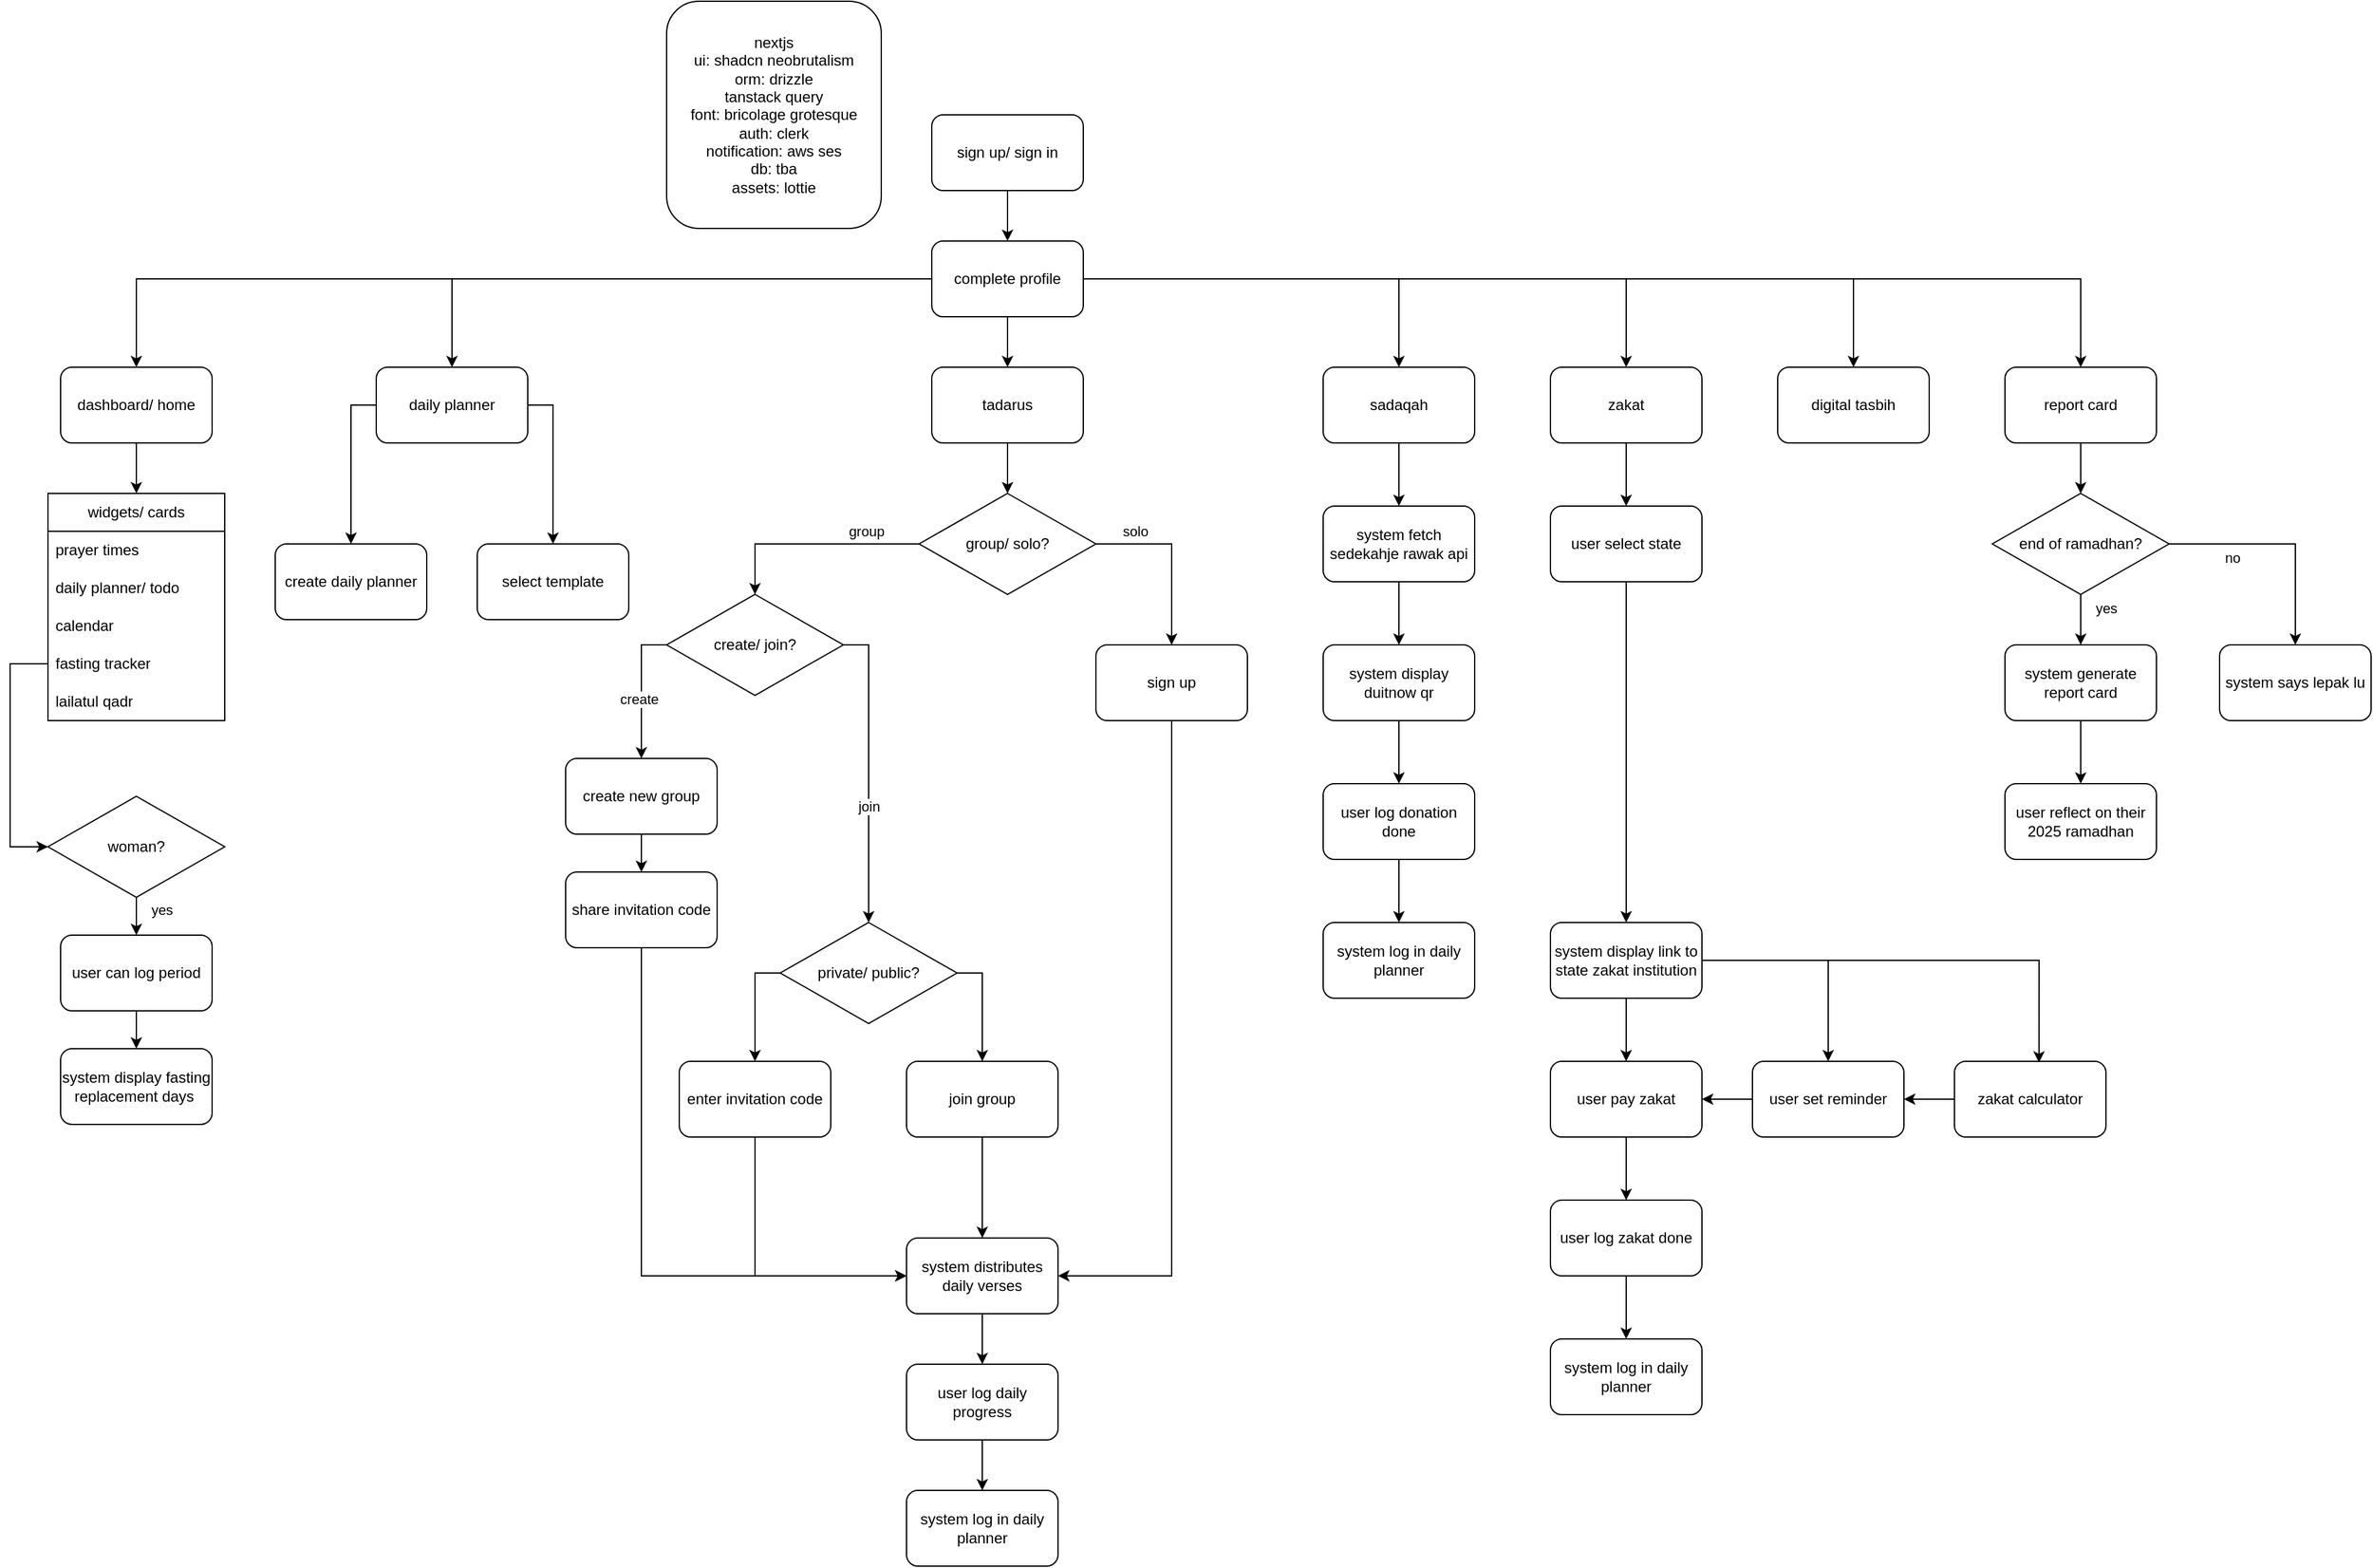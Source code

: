 <mxfile version="24.7.17">
  <diagram id="C5RBs43oDa-KdzZeNtuy" name="Page-1">
    <mxGraphModel dx="2087" dy="1275" grid="1" gridSize="10" guides="1" tooltips="1" connect="1" arrows="1" fold="1" page="0" pageScale="1" pageWidth="827" pageHeight="1169" math="0" shadow="0">
      <root>
        <mxCell id="WIyWlLk6GJQsqaUBKTNV-0" />
        <mxCell id="WIyWlLk6GJQsqaUBKTNV-1" parent="WIyWlLk6GJQsqaUBKTNV-0" />
        <mxCell id="CRsF88WKp_3KR7oHD52K-22" style="edgeStyle=orthogonalEdgeStyle;rounded=0;orthogonalLoop=1;jettySize=auto;html=1;exitX=0.5;exitY=1;exitDx=0;exitDy=0;entryX=0.5;entryY=0;entryDx=0;entryDy=0;" parent="WIyWlLk6GJQsqaUBKTNV-1" source="CRsF88WKp_3KR7oHD52K-1" target="CRsF88WKp_3KR7oHD52K-21" edge="1">
          <mxGeometry relative="1" as="geometry" />
        </mxCell>
        <mxCell id="CRsF88WKp_3KR7oHD52K-1" value="sign up/ sign in" style="rounded=1;whiteSpace=wrap;html=1;" parent="WIyWlLk6GJQsqaUBKTNV-1" vertex="1">
          <mxGeometry x="360" y="-280" width="120" height="60" as="geometry" />
        </mxCell>
        <mxCell id="CRsF88WKp_3KR7oHD52K-7" style="edgeStyle=orthogonalEdgeStyle;rounded=0;orthogonalLoop=1;jettySize=auto;html=1;exitX=0;exitY=0.5;exitDx=0;exitDy=0;entryX=0.5;entryY=0;entryDx=0;entryDy=0;" parent="WIyWlLk6GJQsqaUBKTNV-1" source="CRsF88WKp_3KR7oHD52K-3" target="CRsF88WKp_3KR7oHD52K-12" edge="1">
          <mxGeometry relative="1" as="geometry">
            <mxPoint x="300" y="140" as="targetPoint" />
          </mxGeometry>
        </mxCell>
        <mxCell id="CRsF88WKp_3KR7oHD52K-8" value="group" style="edgeLabel;html=1;align=center;verticalAlign=middle;resizable=0;points=[];" parent="CRsF88WKp_3KR7oHD52K-7" vertex="1" connectable="0">
          <mxGeometry x="-0.38" relative="1" as="geometry">
            <mxPoint x="10" y="-10" as="offset" />
          </mxGeometry>
        </mxCell>
        <mxCell id="CRsF88WKp_3KR7oHD52K-9" style="edgeStyle=orthogonalEdgeStyle;rounded=0;orthogonalLoop=1;jettySize=auto;html=1;exitX=1;exitY=0.5;exitDx=0;exitDy=0;entryX=0.5;entryY=0;entryDx=0;entryDy=0;" parent="WIyWlLk6GJQsqaUBKTNV-1" source="CRsF88WKp_3KR7oHD52K-3" target="CRsF88WKp_3KR7oHD52K-5" edge="1">
          <mxGeometry relative="1" as="geometry" />
        </mxCell>
        <mxCell id="CRsF88WKp_3KR7oHD52K-10" value="solo" style="edgeLabel;html=1;align=center;verticalAlign=middle;resizable=0;points=[];" parent="CRsF88WKp_3KR7oHD52K-9" vertex="1" connectable="0">
          <mxGeometry x="-0.697" y="-2" relative="1" as="geometry">
            <mxPoint x="10" y="-12" as="offset" />
          </mxGeometry>
        </mxCell>
        <mxCell id="CRsF88WKp_3KR7oHD52K-3" value="group/ solo?" style="rhombus;whiteSpace=wrap;html=1;" parent="WIyWlLk6GJQsqaUBKTNV-1" vertex="1">
          <mxGeometry x="350" y="20" width="140" height="80" as="geometry" />
        </mxCell>
        <mxCell id="CRsF88WKp_3KR7oHD52K-34" style="edgeStyle=orthogonalEdgeStyle;rounded=0;orthogonalLoop=1;jettySize=auto;html=1;exitX=0.5;exitY=1;exitDx=0;exitDy=0;entryX=1;entryY=0.5;entryDx=0;entryDy=0;" parent="WIyWlLk6GJQsqaUBKTNV-1" source="CRsF88WKp_3KR7oHD52K-5" target="CRsF88WKp_3KR7oHD52K-30" edge="1">
          <mxGeometry relative="1" as="geometry" />
        </mxCell>
        <mxCell id="CRsF88WKp_3KR7oHD52K-5" value="sign up" style="rounded=1;whiteSpace=wrap;html=1;" parent="WIyWlLk6GJQsqaUBKTNV-1" vertex="1">
          <mxGeometry x="490" y="140" width="120" height="60" as="geometry" />
        </mxCell>
        <mxCell id="CRsF88WKp_3KR7oHD52K-15" style="edgeStyle=orthogonalEdgeStyle;rounded=0;orthogonalLoop=1;jettySize=auto;html=1;exitX=0;exitY=0.5;exitDx=0;exitDy=0;entryX=0.5;entryY=0;entryDx=0;entryDy=0;" parent="WIyWlLk6GJQsqaUBKTNV-1" source="CRsF88WKp_3KR7oHD52K-12" target="CRsF88WKp_3KR7oHD52K-13" edge="1">
          <mxGeometry relative="1" as="geometry" />
        </mxCell>
        <mxCell id="CRsF88WKp_3KR7oHD52K-17" value="create" style="edgeLabel;html=1;align=center;verticalAlign=middle;resizable=0;points=[];" parent="CRsF88WKp_3KR7oHD52K-15" vertex="1" connectable="0">
          <mxGeometry x="0.145" y="-2" relative="1" as="geometry">
            <mxPoint as="offset" />
          </mxGeometry>
        </mxCell>
        <mxCell id="CRsF88WKp_3KR7oHD52K-16" style="edgeStyle=orthogonalEdgeStyle;rounded=0;orthogonalLoop=1;jettySize=auto;html=1;exitX=1;exitY=0.5;exitDx=0;exitDy=0;entryX=0.5;entryY=0;entryDx=0;entryDy=0;" parent="WIyWlLk6GJQsqaUBKTNV-1" source="CRsF88WKp_3KR7oHD52K-12" target="CRsF88WKp_3KR7oHD52K-19" edge="1">
          <mxGeometry relative="1" as="geometry">
            <mxPoint x="310" y="230" as="targetPoint" />
          </mxGeometry>
        </mxCell>
        <mxCell id="CRsF88WKp_3KR7oHD52K-18" value="join" style="edgeLabel;html=1;align=center;verticalAlign=middle;resizable=0;points=[];" parent="CRsF88WKp_3KR7oHD52K-16" vertex="1" connectable="0">
          <mxGeometry x="0.2" relative="1" as="geometry">
            <mxPoint y="4" as="offset" />
          </mxGeometry>
        </mxCell>
        <mxCell id="CRsF88WKp_3KR7oHD52K-12" value="create/ join?" style="rhombus;whiteSpace=wrap;html=1;" parent="WIyWlLk6GJQsqaUBKTNV-1" vertex="1">
          <mxGeometry x="150" y="100" width="140" height="80" as="geometry" />
        </mxCell>
        <mxCell id="CRsF88WKp_3KR7oHD52K-29" style="edgeStyle=orthogonalEdgeStyle;rounded=0;orthogonalLoop=1;jettySize=auto;html=1;exitX=0.5;exitY=1;exitDx=0;exitDy=0;entryX=0.5;entryY=0;entryDx=0;entryDy=0;" parent="WIyWlLk6GJQsqaUBKTNV-1" source="CRsF88WKp_3KR7oHD52K-13" target="CRsF88WKp_3KR7oHD52K-28" edge="1">
          <mxGeometry relative="1" as="geometry" />
        </mxCell>
        <mxCell id="CRsF88WKp_3KR7oHD52K-13" value="create new group" style="rounded=1;whiteSpace=wrap;html=1;" parent="WIyWlLk6GJQsqaUBKTNV-1" vertex="1">
          <mxGeometry x="70" y="230" width="120" height="60" as="geometry" />
        </mxCell>
        <mxCell id="CRsF88WKp_3KR7oHD52K-26" style="edgeStyle=orthogonalEdgeStyle;rounded=0;orthogonalLoop=1;jettySize=auto;html=1;exitX=0;exitY=0.5;exitDx=0;exitDy=0;entryX=0.5;entryY=0;entryDx=0;entryDy=0;" parent="WIyWlLk6GJQsqaUBKTNV-1" source="CRsF88WKp_3KR7oHD52K-19" target="CRsF88WKp_3KR7oHD52K-24" edge="1">
          <mxGeometry relative="1" as="geometry" />
        </mxCell>
        <mxCell id="CRsF88WKp_3KR7oHD52K-27" style="edgeStyle=orthogonalEdgeStyle;rounded=0;orthogonalLoop=1;jettySize=auto;html=1;exitX=1;exitY=0.5;exitDx=0;exitDy=0;entryX=0.5;entryY=0;entryDx=0;entryDy=0;" parent="WIyWlLk6GJQsqaUBKTNV-1" source="CRsF88WKp_3KR7oHD52K-19" target="CRsF88WKp_3KR7oHD52K-25" edge="1">
          <mxGeometry relative="1" as="geometry" />
        </mxCell>
        <mxCell id="CRsF88WKp_3KR7oHD52K-19" value="private/ public?" style="rhombus;whiteSpace=wrap;html=1;" parent="WIyWlLk6GJQsqaUBKTNV-1" vertex="1">
          <mxGeometry x="240" y="360" width="140" height="80" as="geometry" />
        </mxCell>
        <mxCell id="CRsF88WKp_3KR7oHD52K-38" style="edgeStyle=orthogonalEdgeStyle;rounded=0;orthogonalLoop=1;jettySize=auto;html=1;exitX=0.5;exitY=1;exitDx=0;exitDy=0;entryX=0.5;entryY=0;entryDx=0;entryDy=0;" parent="WIyWlLk6GJQsqaUBKTNV-1" source="CRsF88WKp_3KR7oHD52K-21" target="CRsF88WKp_3KR7oHD52K-37" edge="1">
          <mxGeometry relative="1" as="geometry" />
        </mxCell>
        <mxCell id="CRsF88WKp_3KR7oHD52K-41" style="edgeStyle=orthogonalEdgeStyle;rounded=0;orthogonalLoop=1;jettySize=auto;html=1;exitX=1;exitY=0.5;exitDx=0;exitDy=0;entryX=0.5;entryY=0;entryDx=0;entryDy=0;" parent="WIyWlLk6GJQsqaUBKTNV-1" source="CRsF88WKp_3KR7oHD52K-21" target="CRsF88WKp_3KR7oHD52K-40" edge="1">
          <mxGeometry relative="1" as="geometry" />
        </mxCell>
        <mxCell id="CRsF88WKp_3KR7oHD52K-49" style="edgeStyle=orthogonalEdgeStyle;rounded=0;orthogonalLoop=1;jettySize=auto;html=1;exitX=1;exitY=0.5;exitDx=0;exitDy=0;entryX=0.5;entryY=0;entryDx=0;entryDy=0;" parent="WIyWlLk6GJQsqaUBKTNV-1" source="CRsF88WKp_3KR7oHD52K-21" target="CRsF88WKp_3KR7oHD52K-48" edge="1">
          <mxGeometry relative="1" as="geometry" />
        </mxCell>
        <mxCell id="CRsF88WKp_3KR7oHD52K-67" style="edgeStyle=orthogonalEdgeStyle;rounded=0;orthogonalLoop=1;jettySize=auto;html=1;exitX=0;exitY=0.5;exitDx=0;exitDy=0;entryX=0.5;entryY=0;entryDx=0;entryDy=0;" parent="WIyWlLk6GJQsqaUBKTNV-1" source="CRsF88WKp_3KR7oHD52K-21" target="CRsF88WKp_3KR7oHD52K-63" edge="1">
          <mxGeometry relative="1" as="geometry" />
        </mxCell>
        <mxCell id="n5B-QRIGVD6r0BEhnXxI-11" style="edgeStyle=orthogonalEdgeStyle;rounded=0;orthogonalLoop=1;jettySize=auto;html=1;exitX=1;exitY=0.5;exitDx=0;exitDy=0;entryX=0.5;entryY=0;entryDx=0;entryDy=0;" parent="WIyWlLk6GJQsqaUBKTNV-1" source="CRsF88WKp_3KR7oHD52K-21" target="n5B-QRIGVD6r0BEhnXxI-1" edge="1">
          <mxGeometry relative="1" as="geometry" />
        </mxCell>
        <mxCell id="tednkzromvAoGtRD-79L-1" style="edgeStyle=orthogonalEdgeStyle;rounded=0;orthogonalLoop=1;jettySize=auto;html=1;exitX=0;exitY=0.5;exitDx=0;exitDy=0;entryX=0.5;entryY=0;entryDx=0;entryDy=0;" parent="WIyWlLk6GJQsqaUBKTNV-1" source="CRsF88WKp_3KR7oHD52K-21" target="tednkzromvAoGtRD-79L-0" edge="1">
          <mxGeometry relative="1" as="geometry" />
        </mxCell>
        <mxCell id="fpczJtlzMji9YQuJyWn0-1" style="edgeStyle=orthogonalEdgeStyle;rounded=0;orthogonalLoop=1;jettySize=auto;html=1;exitX=1;exitY=0.5;exitDx=0;exitDy=0;entryX=0.5;entryY=0;entryDx=0;entryDy=0;" edge="1" parent="WIyWlLk6GJQsqaUBKTNV-1" source="CRsF88WKp_3KR7oHD52K-21" target="fpczJtlzMji9YQuJyWn0-0">
          <mxGeometry relative="1" as="geometry" />
        </mxCell>
        <mxCell id="CRsF88WKp_3KR7oHD52K-21" value="complete profile" style="rounded=1;whiteSpace=wrap;html=1;" parent="WIyWlLk6GJQsqaUBKTNV-1" vertex="1">
          <mxGeometry x="360" y="-180" width="120" height="60" as="geometry" />
        </mxCell>
        <mxCell id="CRsF88WKp_3KR7oHD52K-32" style="edgeStyle=orthogonalEdgeStyle;rounded=0;orthogonalLoop=1;jettySize=auto;html=1;exitX=0.5;exitY=1;exitDx=0;exitDy=0;entryX=0;entryY=0.5;entryDx=0;entryDy=0;" parent="WIyWlLk6GJQsqaUBKTNV-1" source="CRsF88WKp_3KR7oHD52K-24" target="CRsF88WKp_3KR7oHD52K-30" edge="1">
          <mxGeometry relative="1" as="geometry" />
        </mxCell>
        <mxCell id="CRsF88WKp_3KR7oHD52K-24" value="enter invitation code" style="rounded=1;whiteSpace=wrap;html=1;" parent="WIyWlLk6GJQsqaUBKTNV-1" vertex="1">
          <mxGeometry x="160" y="470" width="120" height="60" as="geometry" />
        </mxCell>
        <mxCell id="CRsF88WKp_3KR7oHD52K-33" style="edgeStyle=orthogonalEdgeStyle;rounded=0;orthogonalLoop=1;jettySize=auto;html=1;exitX=0.5;exitY=1;exitDx=0;exitDy=0;entryX=0.5;entryY=0;entryDx=0;entryDy=0;" parent="WIyWlLk6GJQsqaUBKTNV-1" source="CRsF88WKp_3KR7oHD52K-25" target="CRsF88WKp_3KR7oHD52K-30" edge="1">
          <mxGeometry relative="1" as="geometry" />
        </mxCell>
        <mxCell id="CRsF88WKp_3KR7oHD52K-25" value="join group" style="rounded=1;whiteSpace=wrap;html=1;" parent="WIyWlLk6GJQsqaUBKTNV-1" vertex="1">
          <mxGeometry x="340" y="470" width="120" height="60" as="geometry" />
        </mxCell>
        <mxCell id="CRsF88WKp_3KR7oHD52K-31" style="edgeStyle=orthogonalEdgeStyle;rounded=0;orthogonalLoop=1;jettySize=auto;html=1;exitX=0.5;exitY=1;exitDx=0;exitDy=0;entryX=0;entryY=0.5;entryDx=0;entryDy=0;" parent="WIyWlLk6GJQsqaUBKTNV-1" source="CRsF88WKp_3KR7oHD52K-28" target="CRsF88WKp_3KR7oHD52K-30" edge="1">
          <mxGeometry relative="1" as="geometry" />
        </mxCell>
        <mxCell id="CRsF88WKp_3KR7oHD52K-28" value="share invitation code" style="rounded=1;whiteSpace=wrap;html=1;" parent="WIyWlLk6GJQsqaUBKTNV-1" vertex="1">
          <mxGeometry x="70" y="320" width="120" height="60" as="geometry" />
        </mxCell>
        <mxCell id="CRsF88WKp_3KR7oHD52K-36" style="edgeStyle=orthogonalEdgeStyle;rounded=0;orthogonalLoop=1;jettySize=auto;html=1;exitX=0.5;exitY=1;exitDx=0;exitDy=0;entryX=0.5;entryY=0;entryDx=0;entryDy=0;" parent="WIyWlLk6GJQsqaUBKTNV-1" source="CRsF88WKp_3KR7oHD52K-30" target="CRsF88WKp_3KR7oHD52K-35" edge="1">
          <mxGeometry relative="1" as="geometry" />
        </mxCell>
        <mxCell id="CRsF88WKp_3KR7oHD52K-30" value="system distributes daily verses" style="rounded=1;whiteSpace=wrap;html=1;" parent="WIyWlLk6GJQsqaUBKTNV-1" vertex="1">
          <mxGeometry x="340" y="610" width="120" height="60" as="geometry" />
        </mxCell>
        <mxCell id="CRsF88WKp_3KR7oHD52K-66" style="edgeStyle=orthogonalEdgeStyle;rounded=0;orthogonalLoop=1;jettySize=auto;html=1;exitX=0.5;exitY=1;exitDx=0;exitDy=0;entryX=0.5;entryY=0;entryDx=0;entryDy=0;" parent="WIyWlLk6GJQsqaUBKTNV-1" source="CRsF88WKp_3KR7oHD52K-35" target="CRsF88WKp_3KR7oHD52K-65" edge="1">
          <mxGeometry relative="1" as="geometry" />
        </mxCell>
        <mxCell id="CRsF88WKp_3KR7oHD52K-35" value="user log daily progress" style="rounded=1;whiteSpace=wrap;html=1;" parent="WIyWlLk6GJQsqaUBKTNV-1" vertex="1">
          <mxGeometry x="340" y="710" width="120" height="60" as="geometry" />
        </mxCell>
        <mxCell id="CRsF88WKp_3KR7oHD52K-39" style="edgeStyle=orthogonalEdgeStyle;rounded=0;orthogonalLoop=1;jettySize=auto;html=1;exitX=0.5;exitY=1;exitDx=0;exitDy=0;entryX=0.5;entryY=0;entryDx=0;entryDy=0;" parent="WIyWlLk6GJQsqaUBKTNV-1" source="CRsF88WKp_3KR7oHD52K-37" target="CRsF88WKp_3KR7oHD52K-3" edge="1">
          <mxGeometry relative="1" as="geometry" />
        </mxCell>
        <mxCell id="CRsF88WKp_3KR7oHD52K-37" value="tadarus" style="rounded=1;whiteSpace=wrap;html=1;" parent="WIyWlLk6GJQsqaUBKTNV-1" vertex="1">
          <mxGeometry x="360" y="-80" width="120" height="60" as="geometry" />
        </mxCell>
        <mxCell id="CRsF88WKp_3KR7oHD52K-43" style="edgeStyle=orthogonalEdgeStyle;rounded=0;orthogonalLoop=1;jettySize=auto;html=1;exitX=0.5;exitY=1;exitDx=0;exitDy=0;entryX=0.5;entryY=0;entryDx=0;entryDy=0;" parent="WIyWlLk6GJQsqaUBKTNV-1" source="CRsF88WKp_3KR7oHD52K-40" target="CRsF88WKp_3KR7oHD52K-42" edge="1">
          <mxGeometry relative="1" as="geometry" />
        </mxCell>
        <mxCell id="CRsF88WKp_3KR7oHD52K-40" value="sadaqah" style="rounded=1;whiteSpace=wrap;html=1;" parent="WIyWlLk6GJQsqaUBKTNV-1" vertex="1">
          <mxGeometry x="670" y="-80" width="120" height="60" as="geometry" />
        </mxCell>
        <mxCell id="CRsF88WKp_3KR7oHD52K-75" style="edgeStyle=orthogonalEdgeStyle;rounded=0;orthogonalLoop=1;jettySize=auto;html=1;exitX=0.5;exitY=1;exitDx=0;exitDy=0;entryX=0.5;entryY=0;entryDx=0;entryDy=0;" parent="WIyWlLk6GJQsqaUBKTNV-1" source="CRsF88WKp_3KR7oHD52K-42" target="CRsF88WKp_3KR7oHD52K-74" edge="1">
          <mxGeometry relative="1" as="geometry" />
        </mxCell>
        <mxCell id="CRsF88WKp_3KR7oHD52K-42" value="system fetch sedekahje rawak api" style="rounded=1;whiteSpace=wrap;html=1;" parent="WIyWlLk6GJQsqaUBKTNV-1" vertex="1">
          <mxGeometry x="670" y="30" width="120" height="60" as="geometry" />
        </mxCell>
        <mxCell id="CRsF88WKp_3KR7oHD52K-47" style="edgeStyle=orthogonalEdgeStyle;rounded=0;orthogonalLoop=1;jettySize=auto;html=1;exitX=0.5;exitY=1;exitDx=0;exitDy=0;entryX=0.5;entryY=0;entryDx=0;entryDy=0;" parent="WIyWlLk6GJQsqaUBKTNV-1" source="CRsF88WKp_3KR7oHD52K-44" target="CRsF88WKp_3KR7oHD52K-46" edge="1">
          <mxGeometry relative="1" as="geometry" />
        </mxCell>
        <mxCell id="CRsF88WKp_3KR7oHD52K-44" value="user log donation done" style="rounded=1;whiteSpace=wrap;html=1;" parent="WIyWlLk6GJQsqaUBKTNV-1" vertex="1">
          <mxGeometry x="670" y="250" width="120" height="60" as="geometry" />
        </mxCell>
        <mxCell id="CRsF88WKp_3KR7oHD52K-46" value="system log in daily planner" style="rounded=1;whiteSpace=wrap;html=1;" parent="WIyWlLk6GJQsqaUBKTNV-1" vertex="1">
          <mxGeometry x="670" y="360" width="120" height="60" as="geometry" />
        </mxCell>
        <mxCell id="CRsF88WKp_3KR7oHD52K-53" style="edgeStyle=orthogonalEdgeStyle;rounded=0;orthogonalLoop=1;jettySize=auto;html=1;exitX=0.5;exitY=1;exitDx=0;exitDy=0;entryX=0.5;entryY=0;entryDx=0;entryDy=0;" parent="WIyWlLk6GJQsqaUBKTNV-1" source="CRsF88WKp_3KR7oHD52K-48" target="CRsF88WKp_3KR7oHD52K-50" edge="1">
          <mxGeometry relative="1" as="geometry" />
        </mxCell>
        <mxCell id="CRsF88WKp_3KR7oHD52K-48" value="zakat" style="rounded=1;whiteSpace=wrap;html=1;" parent="WIyWlLk6GJQsqaUBKTNV-1" vertex="1">
          <mxGeometry x="850" y="-80" width="120" height="60" as="geometry" />
        </mxCell>
        <mxCell id="CRsF88WKp_3KR7oHD52K-54" style="edgeStyle=orthogonalEdgeStyle;rounded=0;orthogonalLoop=1;jettySize=auto;html=1;exitX=0.5;exitY=1;exitDx=0;exitDy=0;entryX=0.5;entryY=0;entryDx=0;entryDy=0;" parent="WIyWlLk6GJQsqaUBKTNV-1" source="CRsF88WKp_3KR7oHD52K-50" target="CRsF88WKp_3KR7oHD52K-51" edge="1">
          <mxGeometry relative="1" as="geometry" />
        </mxCell>
        <mxCell id="CRsF88WKp_3KR7oHD52K-50" value="user select state" style="rounded=1;whiteSpace=wrap;html=1;" parent="WIyWlLk6GJQsqaUBKTNV-1" vertex="1">
          <mxGeometry x="850" y="30" width="120" height="60" as="geometry" />
        </mxCell>
        <mxCell id="CRsF88WKp_3KR7oHD52K-55" style="edgeStyle=orthogonalEdgeStyle;rounded=0;orthogonalLoop=1;jettySize=auto;html=1;exitX=0.5;exitY=1;exitDx=0;exitDy=0;entryX=0.5;entryY=0;entryDx=0;entryDy=0;" parent="WIyWlLk6GJQsqaUBKTNV-1" source="CRsF88WKp_3KR7oHD52K-51" target="CRsF88WKp_3KR7oHD52K-52" edge="1">
          <mxGeometry relative="1" as="geometry" />
        </mxCell>
        <mxCell id="CRsF88WKp_3KR7oHD52K-57" style="edgeStyle=orthogonalEdgeStyle;rounded=0;orthogonalLoop=1;jettySize=auto;html=1;exitX=1;exitY=0.5;exitDx=0;exitDy=0;entryX=0.5;entryY=0;entryDx=0;entryDy=0;" parent="WIyWlLk6GJQsqaUBKTNV-1" source="CRsF88WKp_3KR7oHD52K-51" target="CRsF88WKp_3KR7oHD52K-56" edge="1">
          <mxGeometry relative="1" as="geometry" />
        </mxCell>
        <mxCell id="CRsF88WKp_3KR7oHD52K-51" value="system display link to state zakat institution" style="rounded=1;whiteSpace=wrap;html=1;" parent="WIyWlLk6GJQsqaUBKTNV-1" vertex="1">
          <mxGeometry x="850" y="360" width="120" height="60" as="geometry" />
        </mxCell>
        <mxCell id="CRsF88WKp_3KR7oHD52K-59" style="edgeStyle=orthogonalEdgeStyle;rounded=0;orthogonalLoop=1;jettySize=auto;html=1;exitX=0.5;exitY=1;exitDx=0;exitDy=0;entryX=0.5;entryY=0;entryDx=0;entryDy=0;" parent="WIyWlLk6GJQsqaUBKTNV-1" source="CRsF88WKp_3KR7oHD52K-52" target="CRsF88WKp_3KR7oHD52K-58" edge="1">
          <mxGeometry relative="1" as="geometry" />
        </mxCell>
        <mxCell id="CRsF88WKp_3KR7oHD52K-52" value="user pay zakat" style="rounded=1;whiteSpace=wrap;html=1;" parent="WIyWlLk6GJQsqaUBKTNV-1" vertex="1">
          <mxGeometry x="850" y="470" width="120" height="60" as="geometry" />
        </mxCell>
        <mxCell id="CRsF88WKp_3KR7oHD52K-62" style="edgeStyle=orthogonalEdgeStyle;rounded=0;orthogonalLoop=1;jettySize=auto;html=1;exitX=0;exitY=0.5;exitDx=0;exitDy=0;entryX=1;entryY=0.5;entryDx=0;entryDy=0;" parent="WIyWlLk6GJQsqaUBKTNV-1" source="CRsF88WKp_3KR7oHD52K-56" target="CRsF88WKp_3KR7oHD52K-52" edge="1">
          <mxGeometry relative="1" as="geometry" />
        </mxCell>
        <mxCell id="CRsF88WKp_3KR7oHD52K-56" value="user set reminder" style="rounded=1;whiteSpace=wrap;html=1;" parent="WIyWlLk6GJQsqaUBKTNV-1" vertex="1">
          <mxGeometry x="1010" y="470" width="120" height="60" as="geometry" />
        </mxCell>
        <mxCell id="CRsF88WKp_3KR7oHD52K-61" style="edgeStyle=orthogonalEdgeStyle;rounded=0;orthogonalLoop=1;jettySize=auto;html=1;exitX=0.5;exitY=1;exitDx=0;exitDy=0;entryX=0.5;entryY=0;entryDx=0;entryDy=0;" parent="WIyWlLk6GJQsqaUBKTNV-1" source="CRsF88WKp_3KR7oHD52K-58" target="CRsF88WKp_3KR7oHD52K-60" edge="1">
          <mxGeometry relative="1" as="geometry" />
        </mxCell>
        <mxCell id="CRsF88WKp_3KR7oHD52K-58" value="user log zakat done" style="rounded=1;whiteSpace=wrap;html=1;" parent="WIyWlLk6GJQsqaUBKTNV-1" vertex="1">
          <mxGeometry x="850" y="580" width="120" height="60" as="geometry" />
        </mxCell>
        <mxCell id="CRsF88WKp_3KR7oHD52K-60" value="system log in daily planner" style="rounded=1;whiteSpace=wrap;html=1;" parent="WIyWlLk6GJQsqaUBKTNV-1" vertex="1">
          <mxGeometry x="850" y="690" width="120" height="60" as="geometry" />
        </mxCell>
        <mxCell id="CRsF88WKp_3KR7oHD52K-70" style="edgeStyle=orthogonalEdgeStyle;rounded=0;orthogonalLoop=1;jettySize=auto;html=1;exitX=0;exitY=0.5;exitDx=0;exitDy=0;entryX=0.5;entryY=0;entryDx=0;entryDy=0;" parent="WIyWlLk6GJQsqaUBKTNV-1" source="CRsF88WKp_3KR7oHD52K-63" target="CRsF88WKp_3KR7oHD52K-69" edge="1">
          <mxGeometry relative="1" as="geometry" />
        </mxCell>
        <mxCell id="CRsF88WKp_3KR7oHD52K-73" style="edgeStyle=orthogonalEdgeStyle;rounded=0;orthogonalLoop=1;jettySize=auto;html=1;exitX=1;exitY=0.5;exitDx=0;exitDy=0;entryX=0.5;entryY=0;entryDx=0;entryDy=0;" parent="WIyWlLk6GJQsqaUBKTNV-1" source="CRsF88WKp_3KR7oHD52K-63" target="CRsF88WKp_3KR7oHD52K-68" edge="1">
          <mxGeometry relative="1" as="geometry" />
        </mxCell>
        <mxCell id="CRsF88WKp_3KR7oHD52K-63" value="daily planner" style="rounded=1;whiteSpace=wrap;html=1;" parent="WIyWlLk6GJQsqaUBKTNV-1" vertex="1">
          <mxGeometry x="-80" y="-80" width="120" height="60" as="geometry" />
        </mxCell>
        <mxCell id="CRsF88WKp_3KR7oHD52K-65" value="system log in daily planner" style="rounded=1;whiteSpace=wrap;html=1;" parent="WIyWlLk6GJQsqaUBKTNV-1" vertex="1">
          <mxGeometry x="340" y="810" width="120" height="60" as="geometry" />
        </mxCell>
        <mxCell id="CRsF88WKp_3KR7oHD52K-68" value="select template" style="rounded=1;whiteSpace=wrap;html=1;" parent="WIyWlLk6GJQsqaUBKTNV-1" vertex="1">
          <mxGeometry y="60" width="120" height="60" as="geometry" />
        </mxCell>
        <mxCell id="CRsF88WKp_3KR7oHD52K-69" value="create daily planner" style="rounded=1;whiteSpace=wrap;html=1;" parent="WIyWlLk6GJQsqaUBKTNV-1" vertex="1">
          <mxGeometry x="-160" y="60" width="120" height="60" as="geometry" />
        </mxCell>
        <mxCell id="CRsF88WKp_3KR7oHD52K-76" style="edgeStyle=orthogonalEdgeStyle;rounded=0;orthogonalLoop=1;jettySize=auto;html=1;exitX=0.5;exitY=1;exitDx=0;exitDy=0;entryX=0.5;entryY=0;entryDx=0;entryDy=0;" parent="WIyWlLk6GJQsqaUBKTNV-1" source="CRsF88WKp_3KR7oHD52K-74" target="CRsF88WKp_3KR7oHD52K-44" edge="1">
          <mxGeometry relative="1" as="geometry" />
        </mxCell>
        <mxCell id="CRsF88WKp_3KR7oHD52K-74" value="system display duitnow qr" style="rounded=1;whiteSpace=wrap;html=1;" parent="WIyWlLk6GJQsqaUBKTNV-1" vertex="1">
          <mxGeometry x="670" y="140" width="120" height="60" as="geometry" />
        </mxCell>
        <mxCell id="n5B-QRIGVD6r0BEhnXxI-0" style="edgeStyle=orthogonalEdgeStyle;rounded=0;orthogonalLoop=1;jettySize=auto;html=1;exitX=0.5;exitY=1;exitDx=0;exitDy=0;entryX=0.5;entryY=0;entryDx=0;entryDy=0;" parent="WIyWlLk6GJQsqaUBKTNV-1" source="n5B-QRIGVD6r0BEhnXxI-1" target="n5B-QRIGVD6r0BEhnXxI-6" edge="1">
          <mxGeometry relative="1" as="geometry" />
        </mxCell>
        <mxCell id="n5B-QRIGVD6r0BEhnXxI-1" value="report card" style="rounded=1;whiteSpace=wrap;html=1;" parent="WIyWlLk6GJQsqaUBKTNV-1" vertex="1">
          <mxGeometry x="1210" y="-80" width="120" height="60" as="geometry" />
        </mxCell>
        <mxCell id="n5B-QRIGVD6r0BEhnXxI-2" style="edgeStyle=orthogonalEdgeStyle;rounded=0;orthogonalLoop=1;jettySize=auto;html=1;exitX=0.5;exitY=1;exitDx=0;exitDy=0;entryX=0.5;entryY=0;entryDx=0;entryDy=0;" parent="WIyWlLk6GJQsqaUBKTNV-1" source="n5B-QRIGVD6r0BEhnXxI-6" target="n5B-QRIGVD6r0BEhnXxI-8" edge="1">
          <mxGeometry relative="1" as="geometry" />
        </mxCell>
        <mxCell id="n5B-QRIGVD6r0BEhnXxI-3" value="yes" style="edgeLabel;html=1;align=center;verticalAlign=middle;resizable=0;points=[];" parent="n5B-QRIGVD6r0BEhnXxI-2" vertex="1" connectable="0">
          <mxGeometry x="-0.025" y="-1" relative="1" as="geometry">
            <mxPoint x="21" y="-9" as="offset" />
          </mxGeometry>
        </mxCell>
        <mxCell id="n5B-QRIGVD6r0BEhnXxI-4" value="no" style="edgeLabel;html=1;align=center;verticalAlign=middle;resizable=0;points=[];" parent="n5B-QRIGVD6r0BEhnXxI-2" vertex="1" connectable="0">
          <mxGeometry x="-0.025" y="-1" relative="1" as="geometry">
            <mxPoint x="121" y="-49" as="offset" />
          </mxGeometry>
        </mxCell>
        <mxCell id="n5B-QRIGVD6r0BEhnXxI-5" style="edgeStyle=orthogonalEdgeStyle;rounded=0;orthogonalLoop=1;jettySize=auto;html=1;exitX=1;exitY=0.5;exitDx=0;exitDy=0;entryX=0.5;entryY=0;entryDx=0;entryDy=0;" parent="WIyWlLk6GJQsqaUBKTNV-1" source="n5B-QRIGVD6r0BEhnXxI-6" target="n5B-QRIGVD6r0BEhnXxI-9" edge="1">
          <mxGeometry relative="1" as="geometry" />
        </mxCell>
        <mxCell id="n5B-QRIGVD6r0BEhnXxI-6" value="end of ramadhan?" style="rhombus;whiteSpace=wrap;html=1;" parent="WIyWlLk6GJQsqaUBKTNV-1" vertex="1">
          <mxGeometry x="1200" y="20" width="140" height="80" as="geometry" />
        </mxCell>
        <mxCell id="n5B-QRIGVD6r0BEhnXxI-7" style="edgeStyle=orthogonalEdgeStyle;rounded=0;orthogonalLoop=1;jettySize=auto;html=1;exitX=0.5;exitY=1;exitDx=0;exitDy=0;entryX=0.5;entryY=0;entryDx=0;entryDy=0;" parent="WIyWlLk6GJQsqaUBKTNV-1" source="n5B-QRIGVD6r0BEhnXxI-8" target="n5B-QRIGVD6r0BEhnXxI-10" edge="1">
          <mxGeometry relative="1" as="geometry" />
        </mxCell>
        <mxCell id="n5B-QRIGVD6r0BEhnXxI-8" value="system generate report card" style="rounded=1;whiteSpace=wrap;html=1;" parent="WIyWlLk6GJQsqaUBKTNV-1" vertex="1">
          <mxGeometry x="1210" y="140" width="120" height="60" as="geometry" />
        </mxCell>
        <mxCell id="n5B-QRIGVD6r0BEhnXxI-9" value="system says lepak lu" style="rounded=1;whiteSpace=wrap;html=1;" parent="WIyWlLk6GJQsqaUBKTNV-1" vertex="1">
          <mxGeometry x="1380" y="140" width="120" height="60" as="geometry" />
        </mxCell>
        <mxCell id="n5B-QRIGVD6r0BEhnXxI-10" value="user reflect on their 2025 ramadhan" style="rounded=1;whiteSpace=wrap;html=1;" parent="WIyWlLk6GJQsqaUBKTNV-1" vertex="1">
          <mxGeometry x="1210" y="250" width="120" height="60" as="geometry" />
        </mxCell>
        <mxCell id="tednkzromvAoGtRD-79L-6" style="edgeStyle=orthogonalEdgeStyle;rounded=0;orthogonalLoop=1;jettySize=auto;html=1;exitX=0.5;exitY=1;exitDx=0;exitDy=0;entryX=0.5;entryY=0;entryDx=0;entryDy=0;" parent="WIyWlLk6GJQsqaUBKTNV-1" source="tednkzromvAoGtRD-79L-0" target="tednkzromvAoGtRD-79L-2" edge="1">
          <mxGeometry relative="1" as="geometry" />
        </mxCell>
        <mxCell id="tednkzromvAoGtRD-79L-0" value="dashboard/ home" style="rounded=1;whiteSpace=wrap;html=1;" parent="WIyWlLk6GJQsqaUBKTNV-1" vertex="1">
          <mxGeometry x="-330" y="-80" width="120" height="60" as="geometry" />
        </mxCell>
        <mxCell id="tednkzromvAoGtRD-79L-2" value="widgets/ cards" style="swimlane;fontStyle=0;childLayout=stackLayout;horizontal=1;startSize=30;horizontalStack=0;resizeParent=1;resizeParentMax=0;resizeLast=0;collapsible=1;marginBottom=0;whiteSpace=wrap;html=1;" parent="WIyWlLk6GJQsqaUBKTNV-1" vertex="1">
          <mxGeometry x="-340" y="20" width="140" height="180" as="geometry" />
        </mxCell>
        <mxCell id="tednkzromvAoGtRD-79L-3" value="prayer times" style="text;strokeColor=none;fillColor=none;align=left;verticalAlign=middle;spacingLeft=4;spacingRight=4;overflow=hidden;points=[[0,0.5],[1,0.5]];portConstraint=eastwest;rotatable=0;whiteSpace=wrap;html=1;" parent="tednkzromvAoGtRD-79L-2" vertex="1">
          <mxGeometry y="30" width="140" height="30" as="geometry" />
        </mxCell>
        <mxCell id="tednkzromvAoGtRD-79L-4" value="daily planner/ todo" style="text;strokeColor=none;fillColor=none;align=left;verticalAlign=middle;spacingLeft=4;spacingRight=4;overflow=hidden;points=[[0,0.5],[1,0.5]];portConstraint=eastwest;rotatable=0;whiteSpace=wrap;html=1;" parent="tednkzromvAoGtRD-79L-2" vertex="1">
          <mxGeometry y="60" width="140" height="30" as="geometry" />
        </mxCell>
        <mxCell id="tednkzromvAoGtRD-79L-5" value="calendar" style="text;strokeColor=none;fillColor=none;align=left;verticalAlign=middle;spacingLeft=4;spacingRight=4;overflow=hidden;points=[[0,0.5],[1,0.5]];portConstraint=eastwest;rotatable=0;whiteSpace=wrap;html=1;" parent="tednkzromvAoGtRD-79L-2" vertex="1">
          <mxGeometry y="90" width="140" height="30" as="geometry" />
        </mxCell>
        <mxCell id="tednkzromvAoGtRD-79L-7" value="fasting tracker" style="text;strokeColor=none;fillColor=none;align=left;verticalAlign=middle;spacingLeft=4;spacingRight=4;overflow=hidden;points=[[0,0.5],[1,0.5]];portConstraint=eastwest;rotatable=0;whiteSpace=wrap;html=1;" parent="tednkzromvAoGtRD-79L-2" vertex="1">
          <mxGeometry y="120" width="140" height="30" as="geometry" />
        </mxCell>
        <mxCell id="Kbq1lxqP6S_QBtLuH3CV-0" value="lailatul qadr" style="text;strokeColor=none;fillColor=none;align=left;verticalAlign=middle;spacingLeft=4;spacingRight=4;overflow=hidden;points=[[0,0.5],[1,0.5]];portConstraint=eastwest;rotatable=0;whiteSpace=wrap;html=1;" parent="tednkzromvAoGtRD-79L-2" vertex="1">
          <mxGeometry y="150" width="140" height="30" as="geometry" />
        </mxCell>
        <mxCell id="tednkzromvAoGtRD-79L-12" style="edgeStyle=orthogonalEdgeStyle;rounded=0;orthogonalLoop=1;jettySize=auto;html=1;exitX=0.5;exitY=1;exitDx=0;exitDy=0;entryX=0.5;entryY=0;entryDx=0;entryDy=0;" parent="WIyWlLk6GJQsqaUBKTNV-1" source="tednkzromvAoGtRD-79L-8" target="tednkzromvAoGtRD-79L-11" edge="1">
          <mxGeometry relative="1" as="geometry" />
        </mxCell>
        <mxCell id="tednkzromvAoGtRD-79L-15" value="yes" style="edgeLabel;html=1;align=center;verticalAlign=middle;resizable=0;points=[];" parent="tednkzromvAoGtRD-79L-12" vertex="1" connectable="0">
          <mxGeometry x="-0.128" relative="1" as="geometry">
            <mxPoint x="20" y="-3" as="offset" />
          </mxGeometry>
        </mxCell>
        <mxCell id="tednkzromvAoGtRD-79L-8" value="woman?" style="rhombus;whiteSpace=wrap;html=1;" parent="WIyWlLk6GJQsqaUBKTNV-1" vertex="1">
          <mxGeometry x="-340" y="260" width="140" height="80" as="geometry" />
        </mxCell>
        <mxCell id="tednkzromvAoGtRD-79L-14" style="edgeStyle=orthogonalEdgeStyle;rounded=0;orthogonalLoop=1;jettySize=auto;html=1;exitX=0.5;exitY=1;exitDx=0;exitDy=0;entryX=0.5;entryY=0;entryDx=0;entryDy=0;" parent="WIyWlLk6GJQsqaUBKTNV-1" source="tednkzromvAoGtRD-79L-11" target="tednkzromvAoGtRD-79L-13" edge="1">
          <mxGeometry relative="1" as="geometry" />
        </mxCell>
        <mxCell id="tednkzromvAoGtRD-79L-11" value="user can log period" style="rounded=1;whiteSpace=wrap;html=1;" parent="WIyWlLk6GJQsqaUBKTNV-1" vertex="1">
          <mxGeometry x="-330" y="370" width="120" height="60" as="geometry" />
        </mxCell>
        <mxCell id="tednkzromvAoGtRD-79L-13" value="system display fasting replacement days&amp;nbsp;" style="rounded=1;whiteSpace=wrap;html=1;" parent="WIyWlLk6GJQsqaUBKTNV-1" vertex="1">
          <mxGeometry x="-330" y="460" width="120" height="60" as="geometry" />
        </mxCell>
        <mxCell id="tednkzromvAoGtRD-79L-17" value="nextjs&lt;div&gt;ui: shadcn neobrutalism&lt;br&gt;&lt;div&gt;orm: drizzle&lt;/div&gt;&lt;div&gt;tanstack query&lt;/div&gt;&lt;div&gt;font: bricolage grotesque&lt;/div&gt;&lt;div&gt;auth: clerk&lt;/div&gt;&lt;div&gt;notification: aws ses&lt;/div&gt;&lt;div&gt;db: tba&lt;/div&gt;&lt;div&gt;assets: lottie&lt;/div&gt;&lt;/div&gt;" style="rounded=1;whiteSpace=wrap;html=1;" parent="WIyWlLk6GJQsqaUBKTNV-1" vertex="1">
          <mxGeometry x="150" y="-370" width="170" height="180" as="geometry" />
        </mxCell>
        <mxCell id="4S38YXzbnO1wxV-RA2Jo-3" style="edgeStyle=orthogonalEdgeStyle;rounded=0;orthogonalLoop=1;jettySize=auto;html=1;exitX=0;exitY=0.5;exitDx=0;exitDy=0;entryX=1;entryY=0.5;entryDx=0;entryDy=0;" parent="WIyWlLk6GJQsqaUBKTNV-1" source="4S38YXzbnO1wxV-RA2Jo-0" target="CRsF88WKp_3KR7oHD52K-56" edge="1">
          <mxGeometry relative="1" as="geometry" />
        </mxCell>
        <mxCell id="4S38YXzbnO1wxV-RA2Jo-0" value="zakat calculator" style="rounded=1;whiteSpace=wrap;html=1;" parent="WIyWlLk6GJQsqaUBKTNV-1" vertex="1">
          <mxGeometry x="1170" y="470" width="120" height="60" as="geometry" />
        </mxCell>
        <mxCell id="4S38YXzbnO1wxV-RA2Jo-2" style="edgeStyle=orthogonalEdgeStyle;rounded=0;orthogonalLoop=1;jettySize=auto;html=1;exitX=1;exitY=0.5;exitDx=0;exitDy=0;entryX=0.558;entryY=0.017;entryDx=0;entryDy=0;entryPerimeter=0;" parent="WIyWlLk6GJQsqaUBKTNV-1" source="CRsF88WKp_3KR7oHD52K-51" target="4S38YXzbnO1wxV-RA2Jo-0" edge="1">
          <mxGeometry relative="1" as="geometry" />
        </mxCell>
        <mxCell id="Kbq1lxqP6S_QBtLuH3CV-1" style="edgeStyle=orthogonalEdgeStyle;rounded=0;orthogonalLoop=1;jettySize=auto;html=1;exitX=0;exitY=0.5;exitDx=0;exitDy=0;entryX=0;entryY=0.5;entryDx=0;entryDy=0;" parent="WIyWlLk6GJQsqaUBKTNV-1" source="tednkzromvAoGtRD-79L-7" target="tednkzromvAoGtRD-79L-8" edge="1">
          <mxGeometry relative="1" as="geometry">
            <Array as="points">
              <mxPoint x="-370" y="155" />
              <mxPoint x="-370" y="300" />
            </Array>
          </mxGeometry>
        </mxCell>
        <mxCell id="fpczJtlzMji9YQuJyWn0-0" value="digital tasbih" style="rounded=1;whiteSpace=wrap;html=1;" vertex="1" parent="WIyWlLk6GJQsqaUBKTNV-1">
          <mxGeometry x="1030" y="-80" width="120" height="60" as="geometry" />
        </mxCell>
      </root>
    </mxGraphModel>
  </diagram>
</mxfile>
